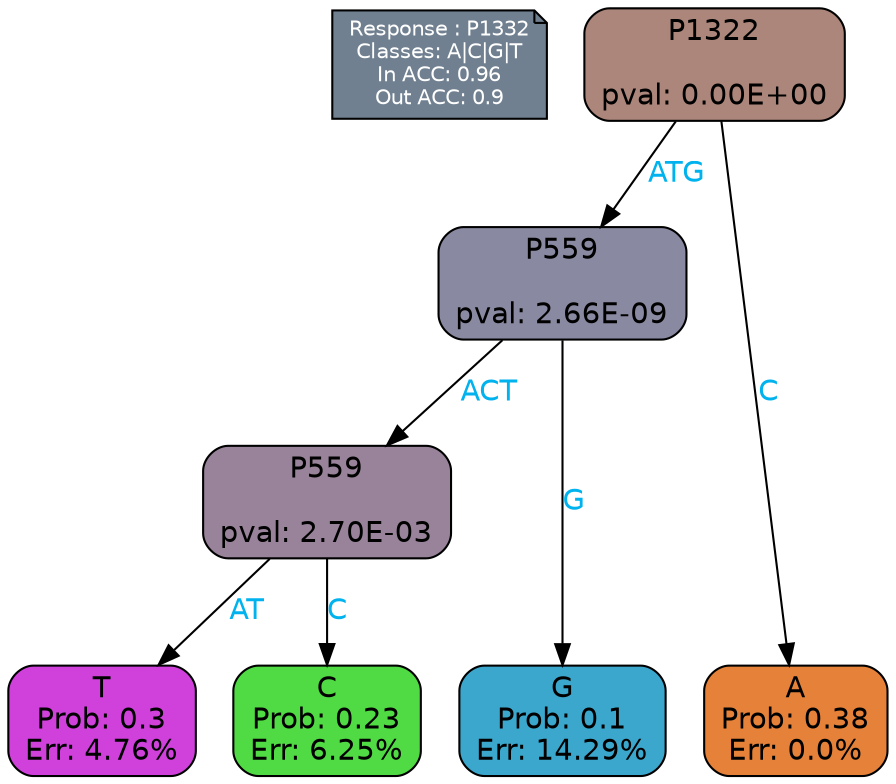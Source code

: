 digraph Tree {
node [shape=box, style="filled, rounded", color="black", fontname=helvetica] ;
graph [ranksep=equally, splines=polylines, bgcolor=transparent, dpi=600] ;
edge [fontname=helvetica] ;
LEGEND [label="Response : P1332
Classes: A|C|G|T
In ACC: 0.96
Out ACC: 0.9
",shape=note,align=left,style=filled,fillcolor="slategray",fontcolor="white",fontsize=10];1 [label="P1322

pval: 0.00E+00", fillcolor="#ac867a"] ;
2 [label="P559

pval: 2.66E-09", fillcolor="#8989a2"] ;
3 [label="P559

pval: 2.70E-03", fillcolor="#98839a"] ;
4 [label="T
Prob: 0.3
Err: 4.76%", fillcolor="#d041dc"] ;
5 [label="C
Prob: 0.23
Err: 6.25%", fillcolor="#50da43"] ;
6 [label="G
Prob: 0.1
Err: 14.29%", fillcolor="#3ba7cc"] ;
7 [label="A
Prob: 0.38
Err: 0.0%", fillcolor="#e58139"] ;
1 -> 2 [label="ATG",fontcolor=deepskyblue2] ;
1 -> 7 [label="C",fontcolor=deepskyblue2] ;
2 -> 3 [label="ACT",fontcolor=deepskyblue2] ;
2 -> 6 [label="G",fontcolor=deepskyblue2] ;
3 -> 4 [label="AT",fontcolor=deepskyblue2] ;
3 -> 5 [label="C",fontcolor=deepskyblue2] ;
{rank = same; 4;5;6;7;}{rank = same; LEGEND;1;}}